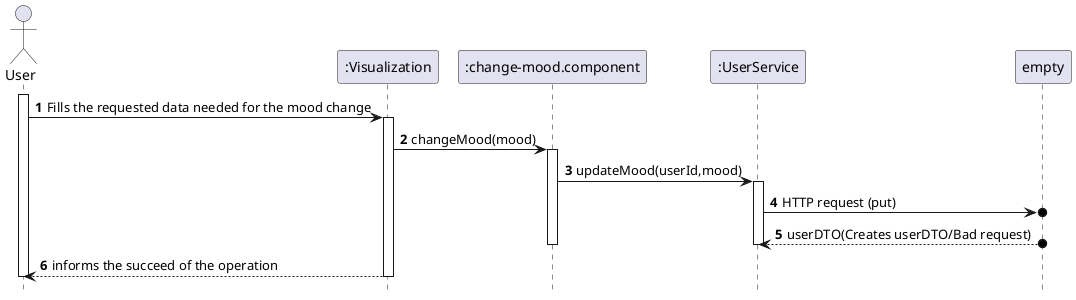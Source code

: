 @startuml
    hide footbox
        autonumber

        actor "User" as U
        participant ":Visualization" as SPA
        participant ":change-mood.component" as UC
        participant ":UserService" as US

        activate U
            U -> SPA : Fills the requested data needed for the mood change
            activate SPA
            SPA -> UC : changeMood(mood)
            activate UC
            UC -> US : updateMood(userId,mood)
            activate US
            US ->o empty : HTTP request (put)
            empty o--> US : userDTO(Creates userDTO/Bad request)
            deactivate US
            deactivate UC
            SPA --> U : informs the succeed of the operation
            deactivate SPA
        deactivate U